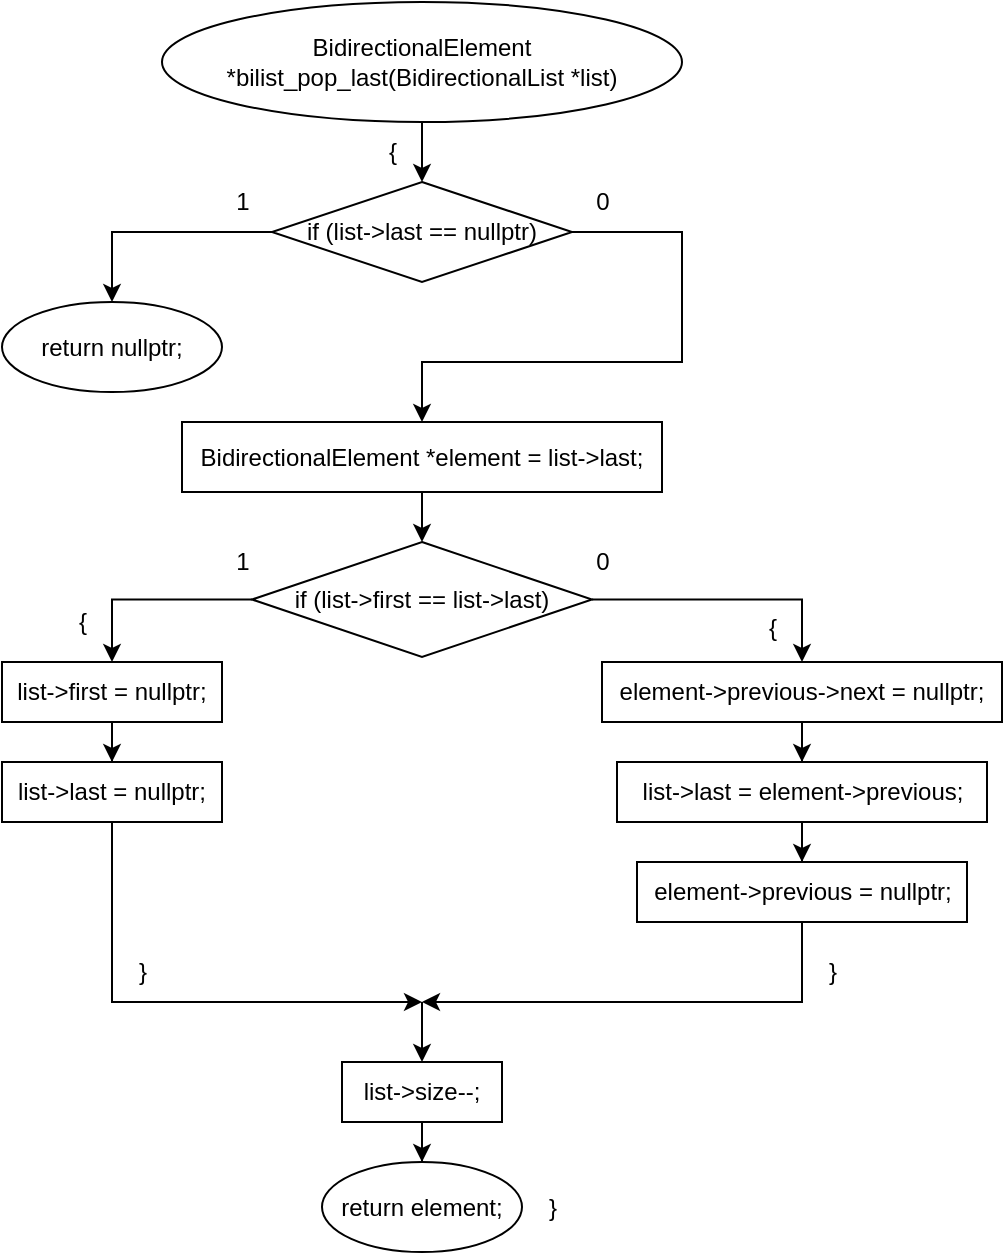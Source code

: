 <mxfile version="20.8.16" type="device"><diagram name="Страница 1" id="MYuz-L0cuVSSvsZRqbwb"><mxGraphModel dx="1036" dy="614" grid="1" gridSize="10" guides="1" tooltips="1" connect="1" arrows="1" fold="1" page="1" pageScale="1" pageWidth="827" pageHeight="1169" math="0" shadow="0"><root><mxCell id="0"/><mxCell id="1" parent="0"/><mxCell id="GHdhktxVnlPlR_GoTu2v-3" value="" style="edgeStyle=orthogonalEdgeStyle;rounded=0;orthogonalLoop=1;jettySize=auto;html=1;" parent="1" source="GHdhktxVnlPlR_GoTu2v-1" target="GHdhktxVnlPlR_GoTu2v-2" edge="1"><mxGeometry relative="1" as="geometry"/></mxCell><mxCell id="GHdhktxVnlPlR_GoTu2v-1" value="BidirectionalElement *bilist_pop_last(BidirectionalList *list)" style="ellipse;whiteSpace=wrap;html=1;" parent="1" vertex="1"><mxGeometry x="280" y="20" width="260" height="60" as="geometry"/></mxCell><mxCell id="GHdhktxVnlPlR_GoTu2v-7" value="" style="edgeStyle=orthogonalEdgeStyle;rounded=0;orthogonalLoop=1;jettySize=auto;html=1;" parent="1" source="GHdhktxVnlPlR_GoTu2v-2" target="GHdhktxVnlPlR_GoTu2v-6" edge="1"><mxGeometry relative="1" as="geometry"/></mxCell><mxCell id="GHdhktxVnlPlR_GoTu2v-9" value="" style="edgeStyle=orthogonalEdgeStyle;rounded=0;orthogonalLoop=1;jettySize=auto;html=1;entryX=0.5;entryY=0;entryDx=0;entryDy=0;" parent="1" source="GHdhktxVnlPlR_GoTu2v-2" target="GHdhktxVnlPlR_GoTu2v-8" edge="1"><mxGeometry relative="1" as="geometry"><Array as="points"><mxPoint x="540" y="135"/><mxPoint x="540" y="200"/><mxPoint x="410" y="200"/></Array></mxGeometry></mxCell><mxCell id="GHdhktxVnlPlR_GoTu2v-2" value="if (list-&amp;gt;last == nullptr)" style="rhombus;whiteSpace=wrap;html=1;" parent="1" vertex="1"><mxGeometry x="335" y="110" width="150" height="50" as="geometry"/></mxCell><mxCell id="GHdhktxVnlPlR_GoTu2v-6" value="return nullptr;" style="ellipse;whiteSpace=wrap;html=1;" parent="1" vertex="1"><mxGeometry x="200" y="170" width="110" height="45" as="geometry"/></mxCell><mxCell id="GHdhktxVnlPlR_GoTu2v-13" value="" style="edgeStyle=orthogonalEdgeStyle;rounded=0;orthogonalLoop=1;jettySize=auto;html=1;" parent="1" source="GHdhktxVnlPlR_GoTu2v-8" target="GHdhktxVnlPlR_GoTu2v-12" edge="1"><mxGeometry relative="1" as="geometry"/></mxCell><mxCell id="GHdhktxVnlPlR_GoTu2v-8" value="BidirectionalElement *element = list-&amp;gt;last;" style="whiteSpace=wrap;html=1;" parent="1" vertex="1"><mxGeometry x="290" y="230" width="240" height="35" as="geometry"/></mxCell><mxCell id="GHdhktxVnlPlR_GoTu2v-10" value="0" style="text;html=1;align=center;verticalAlign=middle;resizable=0;points=[];autosize=1;strokeColor=none;fillColor=none;" parent="1" vertex="1"><mxGeometry x="485" y="105" width="30" height="30" as="geometry"/></mxCell><mxCell id="GHdhktxVnlPlR_GoTu2v-11" value="1" style="text;html=1;align=center;verticalAlign=middle;resizable=0;points=[];autosize=1;strokeColor=none;fillColor=none;" parent="1" vertex="1"><mxGeometry x="305" y="105" width="30" height="30" as="geometry"/></mxCell><mxCell id="GHdhktxVnlPlR_GoTu2v-23" style="edgeStyle=orthogonalEdgeStyle;rounded=0;orthogonalLoop=1;jettySize=auto;html=1;entryX=0.5;entryY=0;entryDx=0;entryDy=0;" parent="1" source="GHdhktxVnlPlR_GoTu2v-12" target="GHdhktxVnlPlR_GoTu2v-14" edge="1"><mxGeometry relative="1" as="geometry"/></mxCell><mxCell id="66jaLMbtgtuhINV7HX1q-4" style="edgeStyle=orthogonalEdgeStyle;rounded=0;orthogonalLoop=1;jettySize=auto;html=1;" parent="1" source="GHdhktxVnlPlR_GoTu2v-12" target="66jaLMbtgtuhINV7HX1q-2" edge="1"><mxGeometry relative="1" as="geometry"/></mxCell><mxCell id="GHdhktxVnlPlR_GoTu2v-12" value="if (list-&amp;gt;first == list-&amp;gt;last)" style="rhombus;whiteSpace=wrap;html=1;" parent="1" vertex="1"><mxGeometry x="325" y="290" width="170" height="57.5" as="geometry"/></mxCell><mxCell id="GHdhktxVnlPlR_GoTu2v-16" value="" style="edgeStyle=orthogonalEdgeStyle;rounded=0;orthogonalLoop=1;jettySize=auto;html=1;" parent="1" source="GHdhktxVnlPlR_GoTu2v-14" target="GHdhktxVnlPlR_GoTu2v-15" edge="1"><mxGeometry relative="1" as="geometry"/></mxCell><mxCell id="GHdhktxVnlPlR_GoTu2v-14" value="list-&amp;gt;first = nullptr;" style="whiteSpace=wrap;html=1;" parent="1" vertex="1"><mxGeometry x="200" y="350" width="110" height="30" as="geometry"/></mxCell><mxCell id="GHdhktxVnlPlR_GoTu2v-18" value="" style="edgeStyle=orthogonalEdgeStyle;rounded=0;orthogonalLoop=1;jettySize=auto;html=1;" parent="1" source="GHdhktxVnlPlR_GoTu2v-15" edge="1"><mxGeometry relative="1" as="geometry"><mxPoint x="410" y="520" as="targetPoint"/><Array as="points"><mxPoint x="255" y="520"/></Array></mxGeometry></mxCell><mxCell id="GHdhktxVnlPlR_GoTu2v-15" value="list-&amp;gt;last = nullptr;" style="whiteSpace=wrap;html=1;" parent="1" vertex="1"><mxGeometry x="200" y="400" width="110" height="30" as="geometry"/></mxCell><mxCell id="GHdhktxVnlPlR_GoTu2v-24" value="{" style="text;html=1;align=center;verticalAlign=middle;resizable=0;points=[];autosize=1;strokeColor=none;fillColor=none;" parent="1" vertex="1"><mxGeometry x="225" y="315" width="30" height="30" as="geometry"/></mxCell><mxCell id="GHdhktxVnlPlR_GoTu2v-26" value="1" style="text;html=1;align=center;verticalAlign=middle;resizable=0;points=[];autosize=1;strokeColor=none;fillColor=none;" parent="1" vertex="1"><mxGeometry x="305" y="285" width="30" height="30" as="geometry"/></mxCell><mxCell id="GHdhktxVnlPlR_GoTu2v-29" value="0" style="text;html=1;align=center;verticalAlign=middle;resizable=0;points=[];autosize=1;strokeColor=none;fillColor=none;" parent="1" vertex="1"><mxGeometry x="485" y="285" width="30" height="30" as="geometry"/></mxCell><mxCell id="GHdhktxVnlPlR_GoTu2v-44" value="{" style="text;html=1;align=center;verticalAlign=middle;resizable=0;points=[];autosize=1;strokeColor=none;fillColor=none;" parent="1" vertex="1"><mxGeometry x="380" y="80" width="30" height="30" as="geometry"/></mxCell><mxCell id="66jaLMbtgtuhINV7HX1q-1" value="" style="edgeStyle=orthogonalEdgeStyle;rounded=0;orthogonalLoop=1;jettySize=auto;html=1;" parent="1" source="66jaLMbtgtuhINV7HX1q-2" target="66jaLMbtgtuhINV7HX1q-3" edge="1"><mxGeometry relative="1" as="geometry"/></mxCell><mxCell id="66jaLMbtgtuhINV7HX1q-2" value="element-&amp;gt;previous-&amp;gt;next = nullptr;" style="whiteSpace=wrap;html=1;" parent="1" vertex="1"><mxGeometry x="500" y="350" width="200" height="30" as="geometry"/></mxCell><mxCell id="66jaLMbtgtuhINV7HX1q-7" value="" style="edgeStyle=orthogonalEdgeStyle;rounded=0;orthogonalLoop=1;jettySize=auto;html=1;" parent="1" source="66jaLMbtgtuhINV7HX1q-3" target="66jaLMbtgtuhINV7HX1q-6" edge="1"><mxGeometry relative="1" as="geometry"/></mxCell><mxCell id="66jaLMbtgtuhINV7HX1q-3" value="list-&amp;gt;last = element-&amp;gt;previous;" style="whiteSpace=wrap;html=1;" parent="1" vertex="1"><mxGeometry x="507.5" y="400" width="185" height="30" as="geometry"/></mxCell><mxCell id="66jaLMbtgtuhINV7HX1q-5" value="{" style="text;html=1;align=center;verticalAlign=middle;resizable=0;points=[];autosize=1;strokeColor=none;fillColor=none;" parent="1" vertex="1"><mxGeometry x="570" y="317.5" width="30" height="30" as="geometry"/></mxCell><mxCell id="66jaLMbtgtuhINV7HX1q-9" value="" style="edgeStyle=orthogonalEdgeStyle;rounded=0;orthogonalLoop=1;jettySize=auto;html=1;" parent="1" source="66jaLMbtgtuhINV7HX1q-6" edge="1"><mxGeometry relative="1" as="geometry"><mxPoint x="410" y="520" as="targetPoint"/><Array as="points"><mxPoint x="600" y="520"/></Array></mxGeometry></mxCell><mxCell id="66jaLMbtgtuhINV7HX1q-6" value="element-&amp;gt;previous = nullptr;" style="whiteSpace=wrap;html=1;" parent="1" vertex="1"><mxGeometry x="517.5" y="450" width="165" height="30" as="geometry"/></mxCell><mxCell id="66jaLMbtgtuhINV7HX1q-10" value="}" style="text;html=1;align=center;verticalAlign=middle;resizable=0;points=[];autosize=1;strokeColor=none;fillColor=none;" parent="1" vertex="1"><mxGeometry x="255" y="490" width="30" height="30" as="geometry"/></mxCell><mxCell id="66jaLMbtgtuhINV7HX1q-11" value="}" style="text;html=1;align=center;verticalAlign=middle;resizable=0;points=[];autosize=1;strokeColor=none;fillColor=none;" parent="1" vertex="1"><mxGeometry x="600" y="490" width="30" height="30" as="geometry"/></mxCell><mxCell id="66jaLMbtgtuhINV7HX1q-15" value="" style="edgeStyle=orthogonalEdgeStyle;rounded=0;orthogonalLoop=1;jettySize=auto;html=1;" parent="1" source="66jaLMbtgtuhINV7HX1q-12" target="66jaLMbtgtuhINV7HX1q-14" edge="1"><mxGeometry relative="1" as="geometry"/></mxCell><mxCell id="66jaLMbtgtuhINV7HX1q-12" value="list-&amp;gt;size--;" style="whiteSpace=wrap;html=1;" parent="1" vertex="1"><mxGeometry x="370" y="550" width="80" height="30" as="geometry"/></mxCell><mxCell id="66jaLMbtgtuhINV7HX1q-13" value="" style="endArrow=classic;html=1;rounded=0;entryX=0.5;entryY=0;entryDx=0;entryDy=0;" parent="1" target="66jaLMbtgtuhINV7HX1q-12" edge="1"><mxGeometry width="50" height="50" relative="1" as="geometry"><mxPoint x="410" y="520" as="sourcePoint"/><mxPoint x="440" y="570" as="targetPoint"/></mxGeometry></mxCell><mxCell id="66jaLMbtgtuhINV7HX1q-14" value="return element;" style="ellipse;whiteSpace=wrap;html=1;" parent="1" vertex="1"><mxGeometry x="360" y="600" width="100" height="45" as="geometry"/></mxCell><mxCell id="66jaLMbtgtuhINV7HX1q-16" value="}" style="text;html=1;align=center;verticalAlign=middle;resizable=0;points=[];autosize=1;strokeColor=none;fillColor=none;" parent="1" vertex="1"><mxGeometry x="460" y="607.5" width="30" height="30" as="geometry"/></mxCell></root></mxGraphModel></diagram></mxfile>